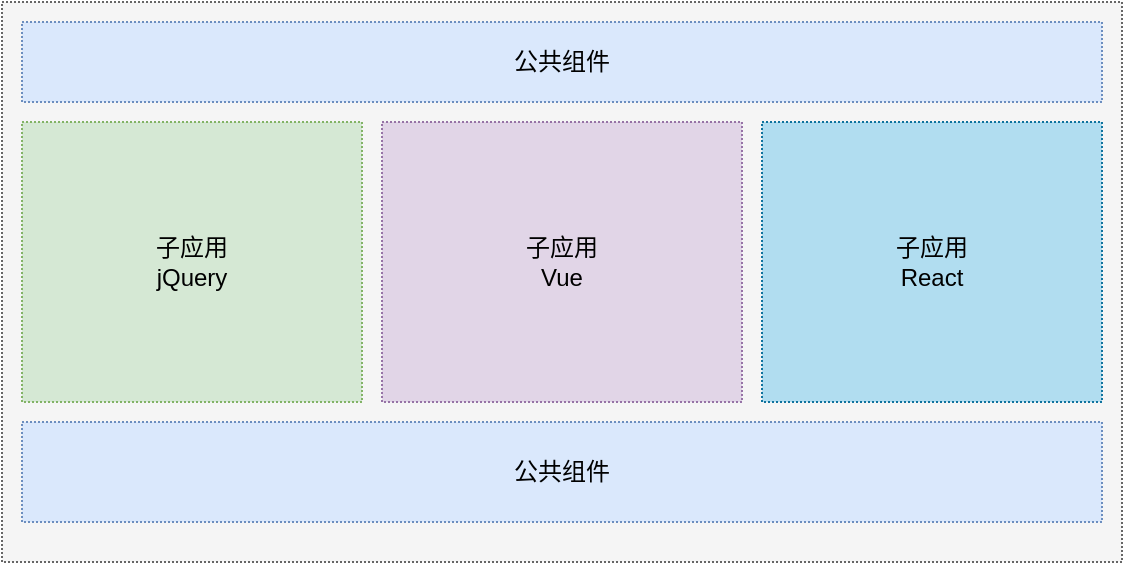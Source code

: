 <mxfile version="12.4.2" type="device" pages="1"><diagram id="Hm8DxuEAs3q4qP5TxNS1" name="Page-1"><mxGraphModel dx="946" dy="576" grid="1" gridSize="10" guides="1" tooltips="1" connect="1" arrows="1" fold="1" page="1" pageScale="1" pageWidth="827" pageHeight="1169" math="0" shadow="0"><root><mxCell id="0"/><mxCell id="1" parent="0"/><mxCell id="BsWi4yBgIo9TTKs4WMU9-18" value="" style="rounded=0;whiteSpace=wrap;html=1;dashed=1;dashPattern=1 1;fillColor=#f5f5f5;strokeColor=#666666;fontColor=#333333;" vertex="1" parent="1"><mxGeometry x="120" y="40" width="560" height="280" as="geometry"/></mxCell><mxCell id="BsWi4yBgIo9TTKs4WMU9-19" value="公共组件" style="rounded=0;whiteSpace=wrap;html=1;dashed=1;dashPattern=1 1;fillColor=#dae8fc;strokeColor=#6c8ebf;" vertex="1" parent="1"><mxGeometry x="130" y="50" width="540" height="40" as="geometry"/></mxCell><mxCell id="BsWi4yBgIo9TTKs4WMU9-20" value="公共组件" style="rounded=0;whiteSpace=wrap;html=1;dashed=1;dashPattern=1 1;fillColor=#dae8fc;strokeColor=#6c8ebf;" vertex="1" parent="1"><mxGeometry x="130" y="250" width="540" height="50" as="geometry"/></mxCell><mxCell id="BsWi4yBgIo9TTKs4WMU9-21" value="子应用&lt;br&gt;jQuery" style="rounded=0;whiteSpace=wrap;html=1;dashed=1;dashPattern=1 1;fillColor=#d5e8d4;strokeColor=#82b366;" vertex="1" parent="1"><mxGeometry x="130" y="100" width="170" height="140" as="geometry"/></mxCell><mxCell id="BsWi4yBgIo9TTKs4WMU9-22" value="子应用&lt;br&gt;Vue" style="rounded=0;whiteSpace=wrap;html=1;dashed=1;dashPattern=1 1;fillColor=#e1d5e7;strokeColor=#9673a6;" vertex="1" parent="1"><mxGeometry x="310" y="100" width="180" height="140" as="geometry"/></mxCell><mxCell id="BsWi4yBgIo9TTKs4WMU9-23" value="子应用&lt;br&gt;React" style="rounded=0;whiteSpace=wrap;html=1;dashed=1;dashPattern=1 1;fillColor=#b1ddf0;strokeColor=#10739e;" vertex="1" parent="1"><mxGeometry x="500" y="100" width="170" height="140" as="geometry"/></mxCell></root></mxGraphModel></diagram></mxfile>